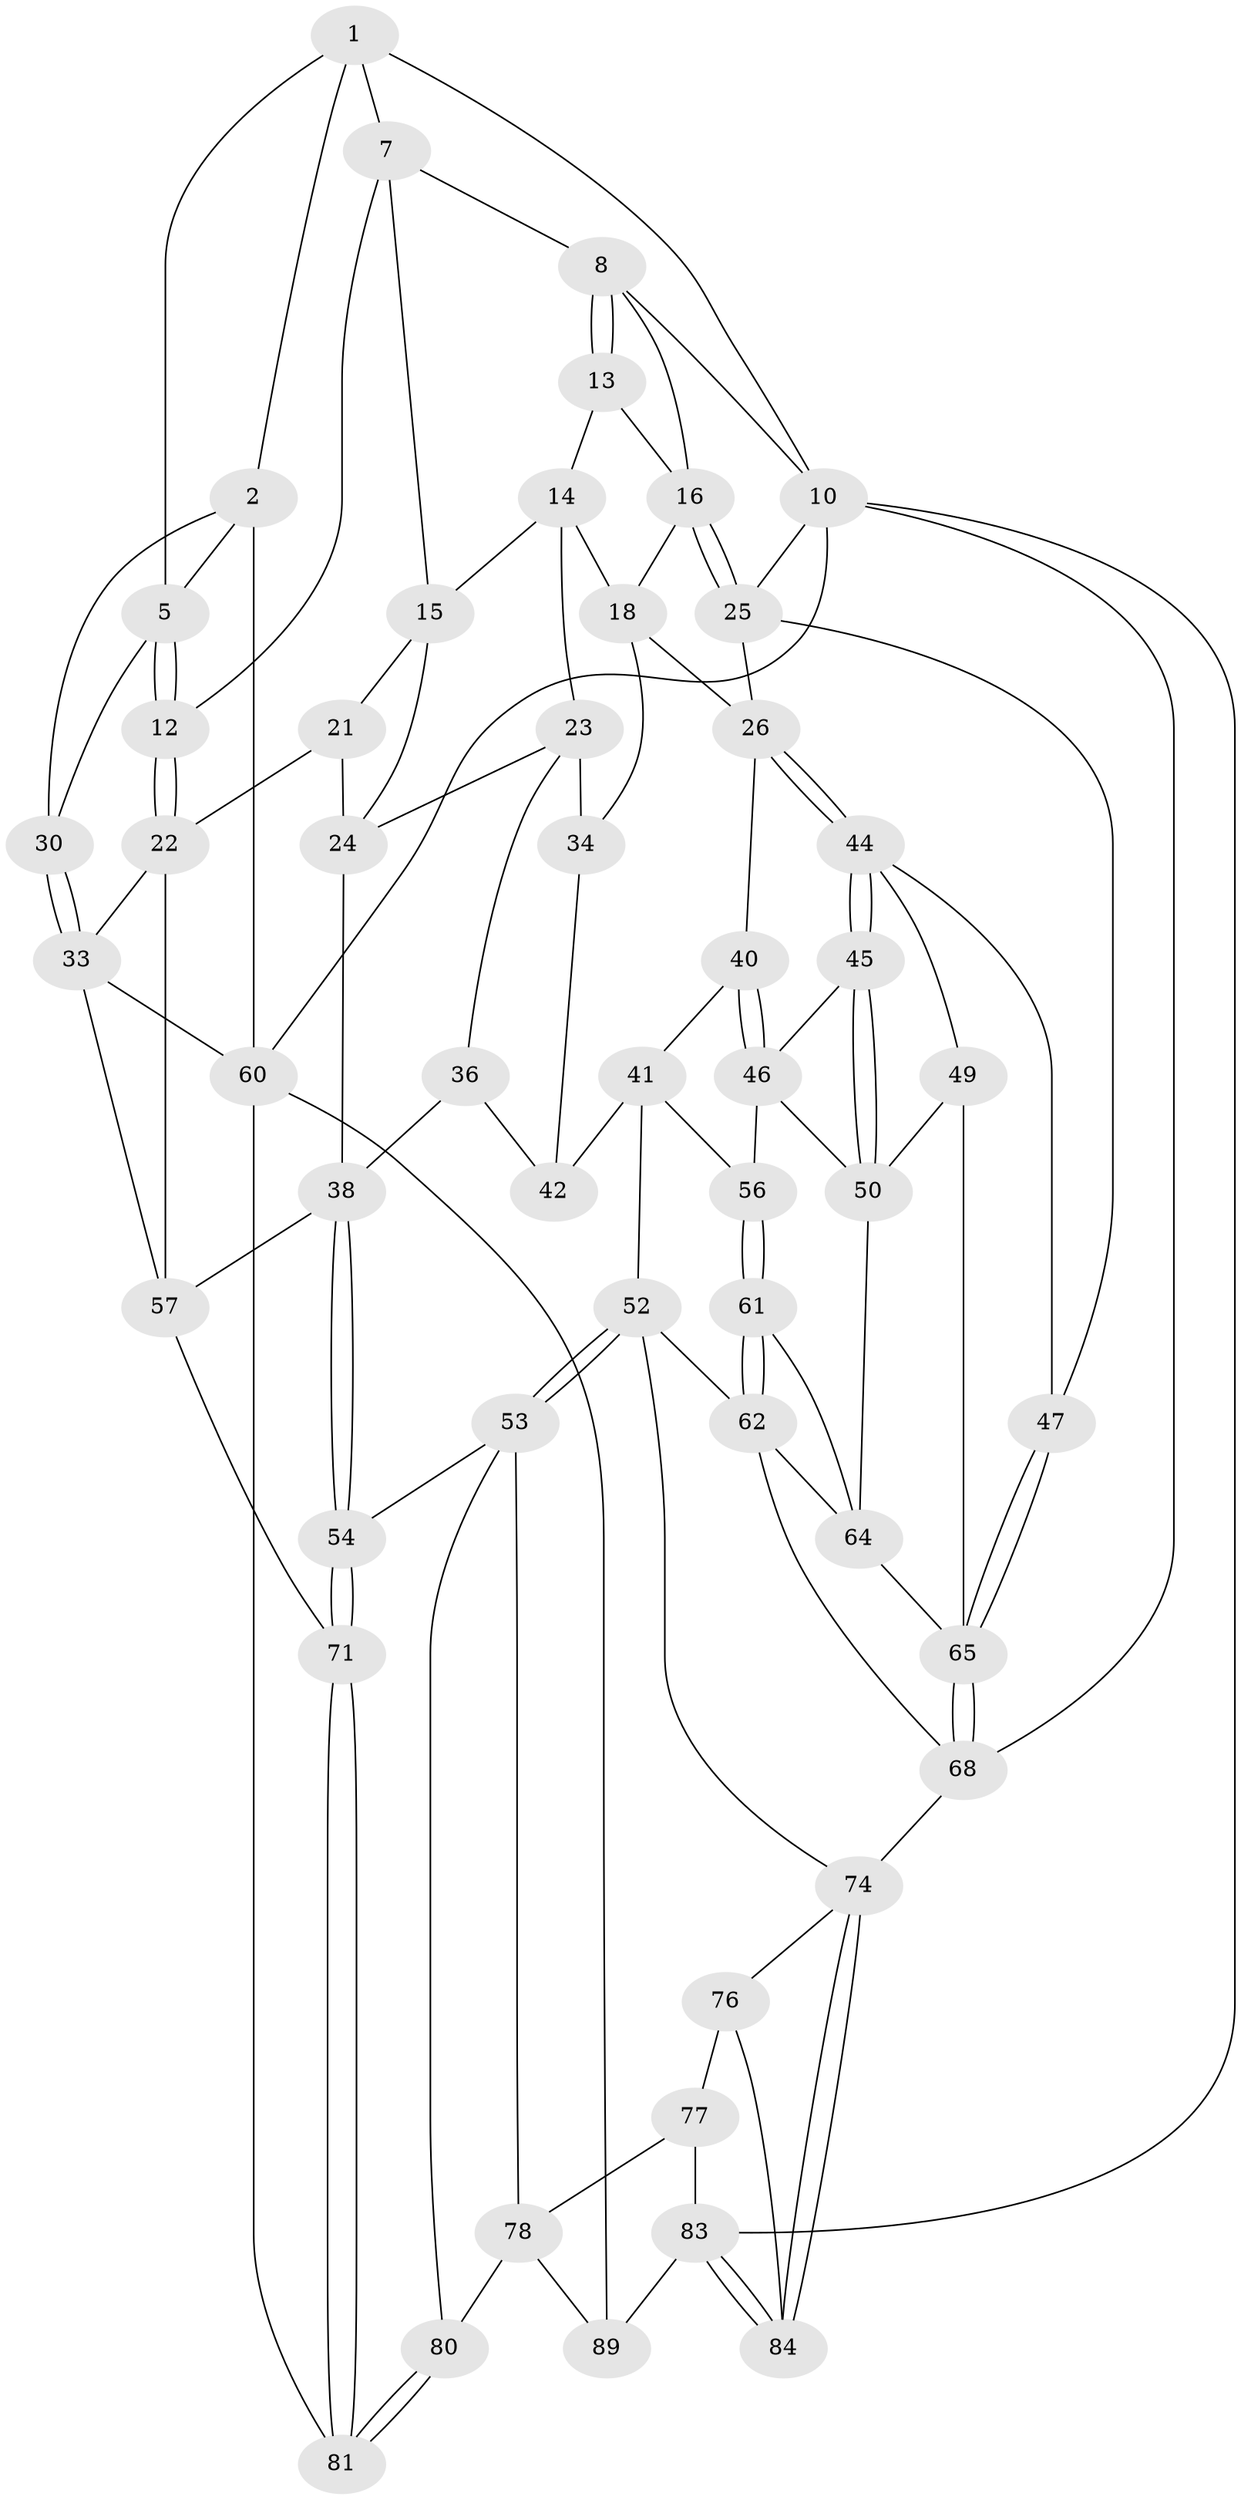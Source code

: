 // original degree distribution, {3: 0.02247191011235955, 5: 0.5168539325842697, 4: 0.24719101123595505, 6: 0.21348314606741572}
// Generated by graph-tools (version 1.1) at 2025/11/02/27/25 16:11:55]
// undirected, 53 vertices, 117 edges
graph export_dot {
graph [start="1"]
  node [color=gray90,style=filled];
  1 [pos="+0.3282820313786724+0",super="+4"];
  2 [pos="+0+0.13934218453437236",super="+3"];
  5 [pos="+0.16790525526891797+0.32200361249199333",super="+6"];
  7 [pos="+0.4686073625816092+0",super="+11"];
  8 [pos="+0.49726199532430254+0",super="+9"];
  10 [pos="+1+0",super="+67"];
  12 [pos="+0.1941323260673276+0.3566504026164953"];
  13 [pos="+0.5116292272768533+0"];
  14 [pos="+0.3781587775729441+0.29823486553321127",super="+19"];
  15 [pos="+0.35867168263715093+0.32745413258002115",super="+20"];
  16 [pos="+0.964247373362154+0.20746824471594547",super="+17"];
  18 [pos="+0.577745812059863+0.19523429109578766",super="+28"];
  21 [pos="+0.21396047276830948+0.44824092423183837"];
  22 [pos="+0.21165004806240637+0.44687004440070255",super="+32"];
  23 [pos="+0.46399062646904043+0.3692096344908294",super="+35"];
  24 [pos="+0.3999750059236364+0.3628126678064629",super="+31"];
  25 [pos="+1+0.259702408627557",super="+29"];
  26 [pos="+0.7458265854171534+0.3451245026475234",super="+27"];
  30 [pos="+0+0.3710015345773268"];
  33 [pos="+0+0.5510819900857958",super="+59"];
  34 [pos="+0.6309023777895852+0.3957626620089764"];
  36 [pos="+0.4568104794161278+0.5208060000787131",super="+37"];
  38 [pos="+0.4117796595139957+0.6069810580424031",super="+39"];
  40 [pos="+0.7123531742295489+0.5049615335496301"];
  41 [pos="+0.6452839135770778+0.5327064376192353",super="+51"];
  42 [pos="+0.6140241357478845+0.5185777268989832",super="+43"];
  44 [pos="+0.8189143020426362+0.47378933416277175",super="+48"];
  45 [pos="+0.7729041658991304+0.5308495697175126"];
  46 [pos="+0.7631487118438246+0.531819077943591",super="+55"];
  47 [pos="+1+0.3017831113966048"];
  49 [pos="+0.880254045048011+0.6020003418143406"];
  50 [pos="+0.8347029588875282+0.5962450342386401",super="+58"];
  52 [pos="+0.532656930873175+0.720257603417885",super="+63"];
  53 [pos="+0.4316868396195076+0.700674627133575",super="+79"];
  54 [pos="+0.4260769600590336+0.6964613342996117"];
  56 [pos="+0.7036634048594049+0.6144938446155626"];
  57 [pos="+0.16289683739848593+0.6563468094257852",super="+70"];
  60 [pos="+0+1",super="+82"];
  61 [pos="+0.7136907721086095+0.6733755268968241"];
  62 [pos="+0.6415416826903031+0.7200277494621884",super="+72"];
  64 [pos="+0.7778420174508207+0.6951001087585346",super="+69"];
  65 [pos="+1+0.840632553174027",super="+66"];
  68 [pos="+1+0.9315054383759861",super="+73"];
  71 [pos="+0.2932741297910745+0.7722205208979931"];
  74 [pos="+0.7617055422875326+0.8309454138943022",super="+75"];
  76 [pos="+0.650959950010827+0.8729002800593268",super="+85"];
  77 [pos="+0.521316681912531+0.9285962659653997",super="+87"];
  78 [pos="+0.5135734277020647+0.9241897786548131",super="+86"];
  80 [pos="+0.4198820173576131+0.9160531947356279"];
  81 [pos="+0.1253605717970687+1"];
  83 [pos="+1+1",super="+88"];
  84 [pos="+0.8395130469895025+1"];
  89 [pos="+0.42613296320229943+1"];
  1 -- 2;
  1 -- 10;
  1 -- 5;
  1 -- 7;
  2 -- 30;
  2 -- 60;
  2 -- 5;
  5 -- 12;
  5 -- 12;
  5 -- 30;
  7 -- 8;
  7 -- 12;
  7 -- 15;
  8 -- 13;
  8 -- 13;
  8 -- 16;
  8 -- 10;
  10 -- 83;
  10 -- 60;
  10 -- 68;
  10 -- 25;
  12 -- 22;
  12 -- 22;
  13 -- 14;
  13 -- 16;
  14 -- 15;
  14 -- 18;
  14 -- 23;
  15 -- 24;
  15 -- 21;
  16 -- 25;
  16 -- 25;
  16 -- 18;
  18 -- 26;
  18 -- 34;
  21 -- 22;
  21 -- 24;
  22 -- 33;
  22 -- 57;
  23 -- 24;
  23 -- 34;
  23 -- 36;
  24 -- 38;
  25 -- 26;
  25 -- 47;
  26 -- 44;
  26 -- 44;
  26 -- 40;
  30 -- 33;
  30 -- 33;
  33 -- 60;
  33 -- 57;
  34 -- 42;
  36 -- 42 [weight=2];
  36 -- 38;
  38 -- 54;
  38 -- 54;
  38 -- 57;
  40 -- 41;
  40 -- 46;
  40 -- 46;
  41 -- 42;
  41 -- 56;
  41 -- 52;
  44 -- 45;
  44 -- 45;
  44 -- 49;
  44 -- 47;
  45 -- 46;
  45 -- 50;
  45 -- 50;
  46 -- 56;
  46 -- 50;
  47 -- 65;
  47 -- 65;
  49 -- 50;
  49 -- 65;
  50 -- 64;
  52 -- 53;
  52 -- 53;
  52 -- 62;
  52 -- 74;
  53 -- 54;
  53 -- 80;
  53 -- 78;
  54 -- 71;
  54 -- 71;
  56 -- 61;
  56 -- 61;
  57 -- 71;
  60 -- 89;
  60 -- 81;
  61 -- 62;
  61 -- 62;
  61 -- 64;
  62 -- 64;
  62 -- 68;
  64 -- 65;
  65 -- 68;
  65 -- 68;
  68 -- 74;
  71 -- 81;
  71 -- 81;
  74 -- 84;
  74 -- 84;
  74 -- 76;
  76 -- 77 [weight=2];
  76 -- 84;
  77 -- 78;
  77 -- 83;
  78 -- 80;
  78 -- 89;
  80 -- 81;
  80 -- 81;
  83 -- 84;
  83 -- 84;
  83 -- 89;
}
